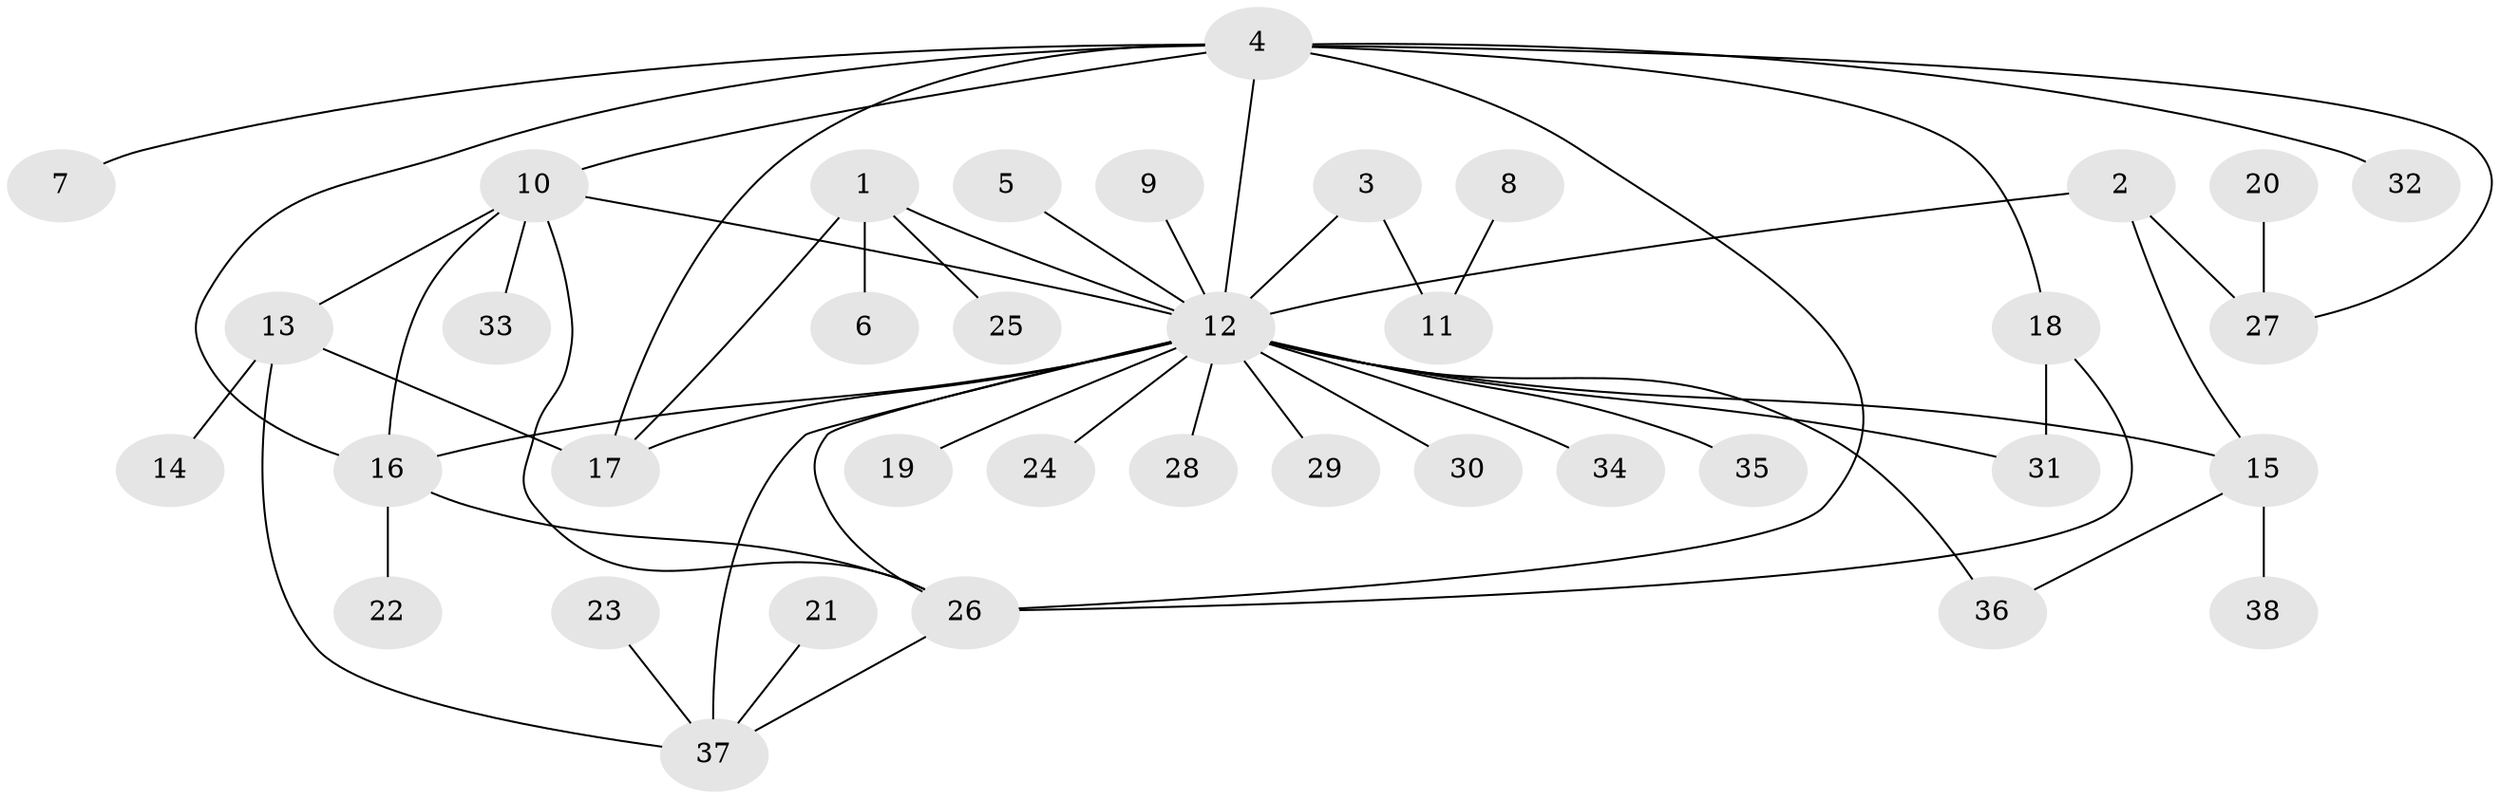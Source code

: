 // original degree distribution, {10: 0.018518518518518517, 29: 0.018518518518518517, 4: 0.14814814814814814, 3: 0.09259259259259259, 2: 0.25925925925925924, 1: 0.4074074074074074, 5: 0.037037037037037035, 6: 0.018518518518518517}
// Generated by graph-tools (version 1.1) at 2025/36/03/04/25 23:36:40]
// undirected, 38 vertices, 53 edges
graph export_dot {
  node [color=gray90,style=filled];
  1;
  2;
  3;
  4;
  5;
  6;
  7;
  8;
  9;
  10;
  11;
  12;
  13;
  14;
  15;
  16;
  17;
  18;
  19;
  20;
  21;
  22;
  23;
  24;
  25;
  26;
  27;
  28;
  29;
  30;
  31;
  32;
  33;
  34;
  35;
  36;
  37;
  38;
  1 -- 6 [weight=1.0];
  1 -- 12 [weight=1.0];
  1 -- 17 [weight=1.0];
  1 -- 25 [weight=1.0];
  2 -- 12 [weight=1.0];
  2 -- 15 [weight=1.0];
  2 -- 27 [weight=1.0];
  3 -- 11 [weight=1.0];
  3 -- 12 [weight=1.0];
  4 -- 7 [weight=1.0];
  4 -- 10 [weight=1.0];
  4 -- 12 [weight=2.0];
  4 -- 16 [weight=1.0];
  4 -- 17 [weight=1.0];
  4 -- 18 [weight=1.0];
  4 -- 26 [weight=1.0];
  4 -- 27 [weight=1.0];
  4 -- 32 [weight=1.0];
  5 -- 12 [weight=1.0];
  8 -- 11 [weight=1.0];
  9 -- 12 [weight=1.0];
  10 -- 12 [weight=1.0];
  10 -- 13 [weight=1.0];
  10 -- 16 [weight=1.0];
  10 -- 26 [weight=1.0];
  10 -- 33 [weight=1.0];
  12 -- 15 [weight=1.0];
  12 -- 16 [weight=2.0];
  12 -- 17 [weight=1.0];
  12 -- 19 [weight=1.0];
  12 -- 24 [weight=1.0];
  12 -- 26 [weight=1.0];
  12 -- 28 [weight=1.0];
  12 -- 29 [weight=2.0];
  12 -- 30 [weight=1.0];
  12 -- 31 [weight=1.0];
  12 -- 34 [weight=1.0];
  12 -- 35 [weight=1.0];
  12 -- 36 [weight=1.0];
  12 -- 37 [weight=1.0];
  13 -- 14 [weight=1.0];
  13 -- 17 [weight=1.0];
  13 -- 37 [weight=1.0];
  15 -- 36 [weight=1.0];
  15 -- 38 [weight=1.0];
  16 -- 22 [weight=1.0];
  16 -- 26 [weight=1.0];
  18 -- 26 [weight=1.0];
  18 -- 31 [weight=1.0];
  20 -- 27 [weight=1.0];
  21 -- 37 [weight=1.0];
  23 -- 37 [weight=1.0];
  26 -- 37 [weight=1.0];
}
